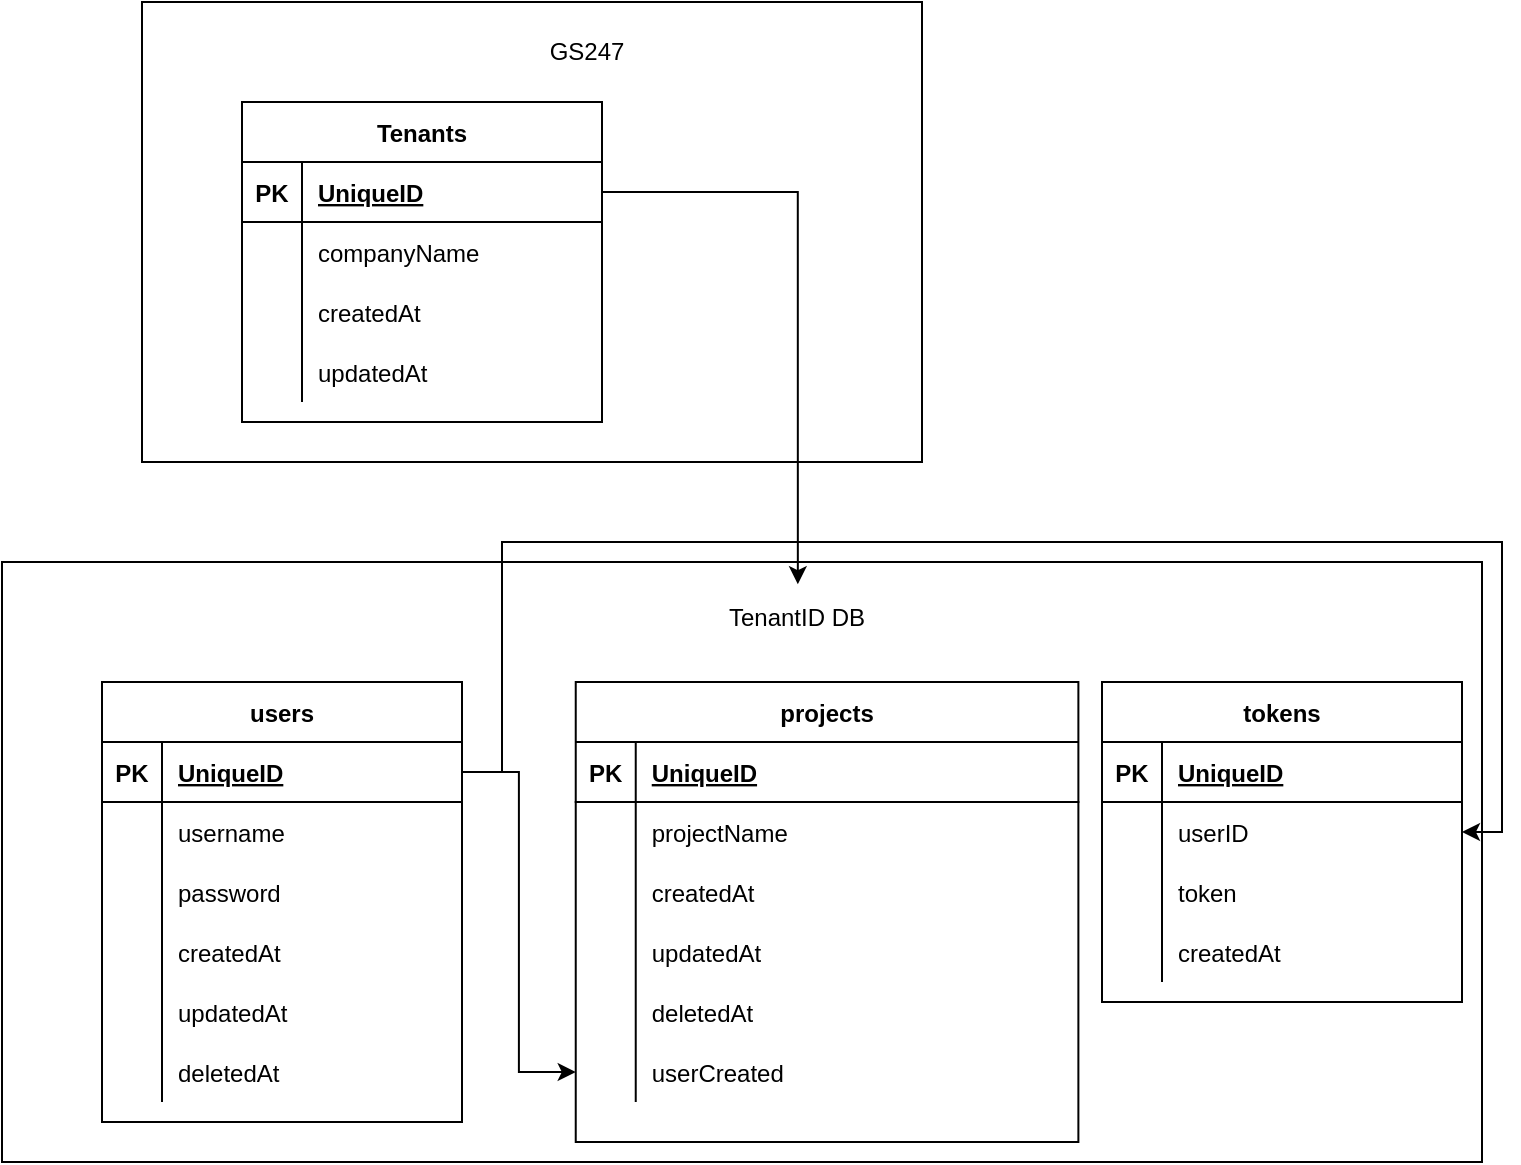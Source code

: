 <mxfile version="15.8.3" type="github">
  <diagram id="R2lEEEUBdFMjLlhIrx00" name="Page-1">
    <mxGraphModel dx="1038" dy="579" grid="1" gridSize="10" guides="1" tooltips="1" connect="1" arrows="1" fold="1" page="1" pageScale="1" pageWidth="850" pageHeight="1100" math="0" shadow="0" extFonts="Permanent Marker^https://fonts.googleapis.com/css?family=Permanent+Marker">
      <root>
        <mxCell id="0" />
        <mxCell id="1" parent="0" />
        <mxCell id="XW6PrUCb70J2-eUUS-3_-31" value="" style="group" vertex="1" connectable="0" parent="1">
          <mxGeometry x="110" y="320" width="740" height="300" as="geometry" />
        </mxCell>
        <mxCell id="XW6PrUCb70J2-eUUS-3_-2" value="" style="rounded=0;whiteSpace=wrap;html=1;" vertex="1" parent="XW6PrUCb70J2-eUUS-3_-31">
          <mxGeometry width="740" height="300" as="geometry" />
        </mxCell>
        <mxCell id="XW6PrUCb70J2-eUUS-3_-17" value="TenantID DB" style="text;html=1;strokeColor=none;fillColor=none;align=center;verticalAlign=middle;whiteSpace=wrap;rounded=0;" vertex="1" parent="XW6PrUCb70J2-eUUS-3_-31">
          <mxGeometry x="279.245" y="11.111" width="237.358" height="33.333" as="geometry" />
        </mxCell>
        <mxCell id="XW6PrUCb70J2-eUUS-3_-38" value="projects" style="shape=table;startSize=30;container=1;collapsible=1;childLayout=tableLayout;fixedRows=1;rowLines=0;fontStyle=1;align=center;resizeLast=1;" vertex="1" parent="XW6PrUCb70J2-eUUS-3_-31">
          <mxGeometry x="286.868" y="60" width="251.321" height="230" as="geometry" />
        </mxCell>
        <mxCell id="XW6PrUCb70J2-eUUS-3_-39" value="" style="shape=partialRectangle;collapsible=0;dropTarget=0;pointerEvents=0;fillColor=none;top=0;left=0;bottom=1;right=0;points=[[0,0.5],[1,0.5]];portConstraint=eastwest;" vertex="1" parent="XW6PrUCb70J2-eUUS-3_-38">
          <mxGeometry y="30" width="251.321" height="30" as="geometry" />
        </mxCell>
        <mxCell id="XW6PrUCb70J2-eUUS-3_-40" value="PK" style="shape=partialRectangle;connectable=0;fillColor=none;top=0;left=0;bottom=0;right=0;fontStyle=1;overflow=hidden;" vertex="1" parent="XW6PrUCb70J2-eUUS-3_-39">
          <mxGeometry width="30" height="30" as="geometry">
            <mxRectangle width="30" height="30" as="alternateBounds" />
          </mxGeometry>
        </mxCell>
        <mxCell id="XW6PrUCb70J2-eUUS-3_-41" value="UniqueID" style="shape=partialRectangle;connectable=0;fillColor=none;top=0;left=0;bottom=0;right=0;align=left;spacingLeft=6;fontStyle=5;overflow=hidden;" vertex="1" parent="XW6PrUCb70J2-eUUS-3_-39">
          <mxGeometry x="30" width="221.321" height="30" as="geometry">
            <mxRectangle width="221.321" height="30" as="alternateBounds" />
          </mxGeometry>
        </mxCell>
        <mxCell id="XW6PrUCb70J2-eUUS-3_-42" value="" style="shape=partialRectangle;collapsible=0;dropTarget=0;pointerEvents=0;fillColor=none;top=0;left=0;bottom=0;right=0;points=[[0,0.5],[1,0.5]];portConstraint=eastwest;" vertex="1" parent="XW6PrUCb70J2-eUUS-3_-38">
          <mxGeometry y="60" width="251.321" height="30" as="geometry" />
        </mxCell>
        <mxCell id="XW6PrUCb70J2-eUUS-3_-43" value="" style="shape=partialRectangle;connectable=0;fillColor=none;top=0;left=0;bottom=0;right=0;editable=1;overflow=hidden;" vertex="1" parent="XW6PrUCb70J2-eUUS-3_-42">
          <mxGeometry width="30" height="30" as="geometry">
            <mxRectangle width="30" height="30" as="alternateBounds" />
          </mxGeometry>
        </mxCell>
        <mxCell id="XW6PrUCb70J2-eUUS-3_-44" value="projectName" style="shape=partialRectangle;connectable=0;fillColor=none;top=0;left=0;bottom=0;right=0;align=left;spacingLeft=6;overflow=hidden;" vertex="1" parent="XW6PrUCb70J2-eUUS-3_-42">
          <mxGeometry x="30" width="221.321" height="30" as="geometry">
            <mxRectangle width="221.321" height="30" as="alternateBounds" />
          </mxGeometry>
        </mxCell>
        <mxCell id="XW6PrUCb70J2-eUUS-3_-45" value="" style="shape=partialRectangle;collapsible=0;dropTarget=0;pointerEvents=0;fillColor=none;top=0;left=0;bottom=0;right=0;points=[[0,0.5],[1,0.5]];portConstraint=eastwest;" vertex="1" parent="XW6PrUCb70J2-eUUS-3_-38">
          <mxGeometry y="90" width="251.321" height="30" as="geometry" />
        </mxCell>
        <mxCell id="XW6PrUCb70J2-eUUS-3_-46" value="" style="shape=partialRectangle;connectable=0;fillColor=none;top=0;left=0;bottom=0;right=0;editable=1;overflow=hidden;" vertex="1" parent="XW6PrUCb70J2-eUUS-3_-45">
          <mxGeometry width="30" height="30" as="geometry">
            <mxRectangle width="30" height="30" as="alternateBounds" />
          </mxGeometry>
        </mxCell>
        <mxCell id="XW6PrUCb70J2-eUUS-3_-47" value="createdAt" style="shape=partialRectangle;connectable=0;fillColor=none;top=0;left=0;bottom=0;right=0;align=left;spacingLeft=6;overflow=hidden;" vertex="1" parent="XW6PrUCb70J2-eUUS-3_-45">
          <mxGeometry x="30" width="221.321" height="30" as="geometry">
            <mxRectangle width="221.321" height="30" as="alternateBounds" />
          </mxGeometry>
        </mxCell>
        <mxCell id="XW6PrUCb70J2-eUUS-3_-48" value="" style="shape=partialRectangle;collapsible=0;dropTarget=0;pointerEvents=0;fillColor=none;top=0;left=0;bottom=0;right=0;points=[[0,0.5],[1,0.5]];portConstraint=eastwest;" vertex="1" parent="XW6PrUCb70J2-eUUS-3_-38">
          <mxGeometry y="120" width="251.321" height="30" as="geometry" />
        </mxCell>
        <mxCell id="XW6PrUCb70J2-eUUS-3_-49" value="" style="shape=partialRectangle;connectable=0;fillColor=none;top=0;left=0;bottom=0;right=0;editable=1;overflow=hidden;" vertex="1" parent="XW6PrUCb70J2-eUUS-3_-48">
          <mxGeometry width="30" height="30" as="geometry">
            <mxRectangle width="30" height="30" as="alternateBounds" />
          </mxGeometry>
        </mxCell>
        <mxCell id="XW6PrUCb70J2-eUUS-3_-50" value="updatedAt" style="shape=partialRectangle;connectable=0;fillColor=none;top=0;left=0;bottom=0;right=0;align=left;spacingLeft=6;overflow=hidden;" vertex="1" parent="XW6PrUCb70J2-eUUS-3_-48">
          <mxGeometry x="30" width="221.321" height="30" as="geometry">
            <mxRectangle width="221.321" height="30" as="alternateBounds" />
          </mxGeometry>
        </mxCell>
        <mxCell id="XW6PrUCb70J2-eUUS-3_-51" value="" style="shape=partialRectangle;collapsible=0;dropTarget=0;pointerEvents=0;fillColor=none;top=0;left=0;bottom=0;right=0;points=[[0,0.5],[1,0.5]];portConstraint=eastwest;" vertex="1" parent="XW6PrUCb70J2-eUUS-3_-38">
          <mxGeometry y="150" width="251.321" height="30" as="geometry" />
        </mxCell>
        <mxCell id="XW6PrUCb70J2-eUUS-3_-52" value="" style="shape=partialRectangle;connectable=0;fillColor=none;top=0;left=0;bottom=0;right=0;editable=1;overflow=hidden;" vertex="1" parent="XW6PrUCb70J2-eUUS-3_-51">
          <mxGeometry width="30" height="30" as="geometry">
            <mxRectangle width="30" height="30" as="alternateBounds" />
          </mxGeometry>
        </mxCell>
        <mxCell id="XW6PrUCb70J2-eUUS-3_-53" value="deletedAt" style="shape=partialRectangle;connectable=0;fillColor=none;top=0;left=0;bottom=0;right=0;align=left;spacingLeft=6;overflow=hidden;" vertex="1" parent="XW6PrUCb70J2-eUUS-3_-51">
          <mxGeometry x="30" width="221.321" height="30" as="geometry">
            <mxRectangle width="221.321" height="30" as="alternateBounds" />
          </mxGeometry>
        </mxCell>
        <mxCell id="XW6PrUCb70J2-eUUS-3_-70" value="" style="shape=partialRectangle;collapsible=0;dropTarget=0;pointerEvents=0;fillColor=none;top=0;left=0;bottom=0;right=0;points=[[0,0.5],[1,0.5]];portConstraint=eastwest;" vertex="1" parent="XW6PrUCb70J2-eUUS-3_-38">
          <mxGeometry y="180" width="251.321" height="30" as="geometry" />
        </mxCell>
        <mxCell id="XW6PrUCb70J2-eUUS-3_-71" value="" style="shape=partialRectangle;connectable=0;fillColor=none;top=0;left=0;bottom=0;right=0;editable=1;overflow=hidden;" vertex="1" parent="XW6PrUCb70J2-eUUS-3_-70">
          <mxGeometry width="30" height="30" as="geometry">
            <mxRectangle width="30" height="30" as="alternateBounds" />
          </mxGeometry>
        </mxCell>
        <mxCell id="XW6PrUCb70J2-eUUS-3_-72" value="userCreated" style="shape=partialRectangle;connectable=0;fillColor=none;top=0;left=0;bottom=0;right=0;align=left;spacingLeft=6;overflow=hidden;" vertex="1" parent="XW6PrUCb70J2-eUUS-3_-70">
          <mxGeometry x="30" width="221.321" height="30" as="geometry">
            <mxRectangle width="221.321" height="30" as="alternateBounds" />
          </mxGeometry>
        </mxCell>
        <mxCell id="XW6PrUCb70J2-eUUS-3_-75" value="tokens" style="shape=table;startSize=30;container=1;collapsible=1;childLayout=tableLayout;fixedRows=1;rowLines=0;fontStyle=1;align=center;resizeLast=1;" vertex="1" parent="XW6PrUCb70J2-eUUS-3_-31">
          <mxGeometry x="550" y="60" width="180" height="160" as="geometry" />
        </mxCell>
        <mxCell id="XW6PrUCb70J2-eUUS-3_-76" value="" style="shape=partialRectangle;collapsible=0;dropTarget=0;pointerEvents=0;fillColor=none;top=0;left=0;bottom=1;right=0;points=[[0,0.5],[1,0.5]];portConstraint=eastwest;" vertex="1" parent="XW6PrUCb70J2-eUUS-3_-75">
          <mxGeometry y="30" width="180" height="30" as="geometry" />
        </mxCell>
        <mxCell id="XW6PrUCb70J2-eUUS-3_-77" value="PK" style="shape=partialRectangle;connectable=0;fillColor=none;top=0;left=0;bottom=0;right=0;fontStyle=1;overflow=hidden;" vertex="1" parent="XW6PrUCb70J2-eUUS-3_-76">
          <mxGeometry width="30" height="30" as="geometry">
            <mxRectangle width="30" height="30" as="alternateBounds" />
          </mxGeometry>
        </mxCell>
        <mxCell id="XW6PrUCb70J2-eUUS-3_-78" value="UniqueID" style="shape=partialRectangle;connectable=0;fillColor=none;top=0;left=0;bottom=0;right=0;align=left;spacingLeft=6;fontStyle=5;overflow=hidden;" vertex="1" parent="XW6PrUCb70J2-eUUS-3_-76">
          <mxGeometry x="30" width="150" height="30" as="geometry">
            <mxRectangle width="150" height="30" as="alternateBounds" />
          </mxGeometry>
        </mxCell>
        <mxCell id="XW6PrUCb70J2-eUUS-3_-79" value="" style="shape=partialRectangle;collapsible=0;dropTarget=0;pointerEvents=0;fillColor=none;top=0;left=0;bottom=0;right=0;points=[[0,0.5],[1,0.5]];portConstraint=eastwest;" vertex="1" parent="XW6PrUCb70J2-eUUS-3_-75">
          <mxGeometry y="60" width="180" height="30" as="geometry" />
        </mxCell>
        <mxCell id="XW6PrUCb70J2-eUUS-3_-80" value="" style="shape=partialRectangle;connectable=0;fillColor=none;top=0;left=0;bottom=0;right=0;editable=1;overflow=hidden;" vertex="1" parent="XW6PrUCb70J2-eUUS-3_-79">
          <mxGeometry width="30" height="30" as="geometry">
            <mxRectangle width="30" height="30" as="alternateBounds" />
          </mxGeometry>
        </mxCell>
        <mxCell id="XW6PrUCb70J2-eUUS-3_-81" value="userID" style="shape=partialRectangle;connectable=0;fillColor=none;top=0;left=0;bottom=0;right=0;align=left;spacingLeft=6;overflow=hidden;" vertex="1" parent="XW6PrUCb70J2-eUUS-3_-79">
          <mxGeometry x="30" width="150" height="30" as="geometry">
            <mxRectangle width="150" height="30" as="alternateBounds" />
          </mxGeometry>
        </mxCell>
        <mxCell id="XW6PrUCb70J2-eUUS-3_-82" value="" style="shape=partialRectangle;collapsible=0;dropTarget=0;pointerEvents=0;fillColor=none;top=0;left=0;bottom=0;right=0;points=[[0,0.5],[1,0.5]];portConstraint=eastwest;" vertex="1" parent="XW6PrUCb70J2-eUUS-3_-75">
          <mxGeometry y="90" width="180" height="30" as="geometry" />
        </mxCell>
        <mxCell id="XW6PrUCb70J2-eUUS-3_-83" value="" style="shape=partialRectangle;connectable=0;fillColor=none;top=0;left=0;bottom=0;right=0;editable=1;overflow=hidden;" vertex="1" parent="XW6PrUCb70J2-eUUS-3_-82">
          <mxGeometry width="30" height="30" as="geometry">
            <mxRectangle width="30" height="30" as="alternateBounds" />
          </mxGeometry>
        </mxCell>
        <mxCell id="XW6PrUCb70J2-eUUS-3_-84" value="token" style="shape=partialRectangle;connectable=0;fillColor=none;top=0;left=0;bottom=0;right=0;align=left;spacingLeft=6;overflow=hidden;" vertex="1" parent="XW6PrUCb70J2-eUUS-3_-82">
          <mxGeometry x="30" width="150" height="30" as="geometry">
            <mxRectangle width="150" height="30" as="alternateBounds" />
          </mxGeometry>
        </mxCell>
        <mxCell id="XW6PrUCb70J2-eUUS-3_-85" value="" style="shape=partialRectangle;collapsible=0;dropTarget=0;pointerEvents=0;fillColor=none;top=0;left=0;bottom=0;right=0;points=[[0,0.5],[1,0.5]];portConstraint=eastwest;" vertex="1" parent="XW6PrUCb70J2-eUUS-3_-75">
          <mxGeometry y="120" width="180" height="30" as="geometry" />
        </mxCell>
        <mxCell id="XW6PrUCb70J2-eUUS-3_-86" value="" style="shape=partialRectangle;connectable=0;fillColor=none;top=0;left=0;bottom=0;right=0;editable=1;overflow=hidden;" vertex="1" parent="XW6PrUCb70J2-eUUS-3_-85">
          <mxGeometry width="30" height="30" as="geometry">
            <mxRectangle width="30" height="30" as="alternateBounds" />
          </mxGeometry>
        </mxCell>
        <mxCell id="XW6PrUCb70J2-eUUS-3_-87" value="createdAt" style="shape=partialRectangle;connectable=0;fillColor=none;top=0;left=0;bottom=0;right=0;align=left;spacingLeft=6;overflow=hidden;" vertex="1" parent="XW6PrUCb70J2-eUUS-3_-85">
          <mxGeometry x="30" width="150" height="30" as="geometry">
            <mxRectangle width="150" height="30" as="alternateBounds" />
          </mxGeometry>
        </mxCell>
        <mxCell id="XW6PrUCb70J2-eUUS-3_-1" value="" style="rounded=0;whiteSpace=wrap;html=1;" vertex="1" parent="1">
          <mxGeometry x="180" y="40" width="390" height="230" as="geometry" />
        </mxCell>
        <mxCell id="XW6PrUCb70J2-eUUS-3_-3" value="GS247" style="text;html=1;strokeColor=none;fillColor=none;align=center;verticalAlign=middle;whiteSpace=wrap;rounded=0;" vertex="1" parent="1">
          <mxGeometry x="345" y="50" width="115" height="30" as="geometry" />
        </mxCell>
        <mxCell id="XW6PrUCb70J2-eUUS-3_-4" value="Tenants" style="shape=table;startSize=30;container=1;collapsible=1;childLayout=tableLayout;fixedRows=1;rowLines=0;fontStyle=1;align=center;resizeLast=1;" vertex="1" parent="1">
          <mxGeometry x="230" y="90" width="180" height="160" as="geometry" />
        </mxCell>
        <mxCell id="XW6PrUCb70J2-eUUS-3_-5" value="" style="shape=partialRectangle;collapsible=0;dropTarget=0;pointerEvents=0;fillColor=none;top=0;left=0;bottom=1;right=0;points=[[0,0.5],[1,0.5]];portConstraint=eastwest;" vertex="1" parent="XW6PrUCb70J2-eUUS-3_-4">
          <mxGeometry y="30" width="180" height="30" as="geometry" />
        </mxCell>
        <mxCell id="XW6PrUCb70J2-eUUS-3_-6" value="PK" style="shape=partialRectangle;connectable=0;fillColor=none;top=0;left=0;bottom=0;right=0;fontStyle=1;overflow=hidden;" vertex="1" parent="XW6PrUCb70J2-eUUS-3_-5">
          <mxGeometry width="30" height="30" as="geometry">
            <mxRectangle width="30" height="30" as="alternateBounds" />
          </mxGeometry>
        </mxCell>
        <mxCell id="XW6PrUCb70J2-eUUS-3_-7" value="UniqueID" style="shape=partialRectangle;connectable=0;fillColor=none;top=0;left=0;bottom=0;right=0;align=left;spacingLeft=6;fontStyle=5;overflow=hidden;" vertex="1" parent="XW6PrUCb70J2-eUUS-3_-5">
          <mxGeometry x="30" width="150" height="30" as="geometry">
            <mxRectangle width="150" height="30" as="alternateBounds" />
          </mxGeometry>
        </mxCell>
        <mxCell id="XW6PrUCb70J2-eUUS-3_-8" value="" style="shape=partialRectangle;collapsible=0;dropTarget=0;pointerEvents=0;fillColor=none;top=0;left=0;bottom=0;right=0;points=[[0,0.5],[1,0.5]];portConstraint=eastwest;" vertex="1" parent="XW6PrUCb70J2-eUUS-3_-4">
          <mxGeometry y="60" width="180" height="30" as="geometry" />
        </mxCell>
        <mxCell id="XW6PrUCb70J2-eUUS-3_-9" value="" style="shape=partialRectangle;connectable=0;fillColor=none;top=0;left=0;bottom=0;right=0;editable=1;overflow=hidden;" vertex="1" parent="XW6PrUCb70J2-eUUS-3_-8">
          <mxGeometry width="30" height="30" as="geometry">
            <mxRectangle width="30" height="30" as="alternateBounds" />
          </mxGeometry>
        </mxCell>
        <mxCell id="XW6PrUCb70J2-eUUS-3_-10" value="companyName" style="shape=partialRectangle;connectable=0;fillColor=none;top=0;left=0;bottom=0;right=0;align=left;spacingLeft=6;overflow=hidden;" vertex="1" parent="XW6PrUCb70J2-eUUS-3_-8">
          <mxGeometry x="30" width="150" height="30" as="geometry">
            <mxRectangle width="150" height="30" as="alternateBounds" />
          </mxGeometry>
        </mxCell>
        <mxCell id="XW6PrUCb70J2-eUUS-3_-11" value="" style="shape=partialRectangle;collapsible=0;dropTarget=0;pointerEvents=0;fillColor=none;top=0;left=0;bottom=0;right=0;points=[[0,0.5],[1,0.5]];portConstraint=eastwest;" vertex="1" parent="XW6PrUCb70J2-eUUS-3_-4">
          <mxGeometry y="90" width="180" height="30" as="geometry" />
        </mxCell>
        <mxCell id="XW6PrUCb70J2-eUUS-3_-12" value="" style="shape=partialRectangle;connectable=0;fillColor=none;top=0;left=0;bottom=0;right=0;editable=1;overflow=hidden;" vertex="1" parent="XW6PrUCb70J2-eUUS-3_-11">
          <mxGeometry width="30" height="30" as="geometry">
            <mxRectangle width="30" height="30" as="alternateBounds" />
          </mxGeometry>
        </mxCell>
        <mxCell id="XW6PrUCb70J2-eUUS-3_-13" value="createdAt" style="shape=partialRectangle;connectable=0;fillColor=none;top=0;left=0;bottom=0;right=0;align=left;spacingLeft=6;overflow=hidden;" vertex="1" parent="XW6PrUCb70J2-eUUS-3_-11">
          <mxGeometry x="30" width="150" height="30" as="geometry">
            <mxRectangle width="150" height="30" as="alternateBounds" />
          </mxGeometry>
        </mxCell>
        <mxCell id="XW6PrUCb70J2-eUUS-3_-14" value="" style="shape=partialRectangle;collapsible=0;dropTarget=0;pointerEvents=0;fillColor=none;top=0;left=0;bottom=0;right=0;points=[[0,0.5],[1,0.5]];portConstraint=eastwest;" vertex="1" parent="XW6PrUCb70J2-eUUS-3_-4">
          <mxGeometry y="120" width="180" height="30" as="geometry" />
        </mxCell>
        <mxCell id="XW6PrUCb70J2-eUUS-3_-15" value="" style="shape=partialRectangle;connectable=0;fillColor=none;top=0;left=0;bottom=0;right=0;editable=1;overflow=hidden;" vertex="1" parent="XW6PrUCb70J2-eUUS-3_-14">
          <mxGeometry width="30" height="30" as="geometry">
            <mxRectangle width="30" height="30" as="alternateBounds" />
          </mxGeometry>
        </mxCell>
        <mxCell id="XW6PrUCb70J2-eUUS-3_-16" value="updatedAt" style="shape=partialRectangle;connectable=0;fillColor=none;top=0;left=0;bottom=0;right=0;align=left;spacingLeft=6;overflow=hidden;" vertex="1" parent="XW6PrUCb70J2-eUUS-3_-14">
          <mxGeometry x="30" width="150" height="30" as="geometry">
            <mxRectangle width="150" height="30" as="alternateBounds" />
          </mxGeometry>
        </mxCell>
        <mxCell id="XW6PrUCb70J2-eUUS-3_-18" value="users" style="shape=table;startSize=30;container=1;collapsible=1;childLayout=tableLayout;fixedRows=1;rowLines=0;fontStyle=1;align=center;resizeLast=1;" vertex="1" parent="1">
          <mxGeometry x="160" y="380" width="180" height="220" as="geometry" />
        </mxCell>
        <mxCell id="XW6PrUCb70J2-eUUS-3_-19" value="" style="shape=partialRectangle;collapsible=0;dropTarget=0;pointerEvents=0;fillColor=none;top=0;left=0;bottom=1;right=0;points=[[0,0.5],[1,0.5]];portConstraint=eastwest;" vertex="1" parent="XW6PrUCb70J2-eUUS-3_-18">
          <mxGeometry y="30" width="180" height="30" as="geometry" />
        </mxCell>
        <mxCell id="XW6PrUCb70J2-eUUS-3_-20" value="PK" style="shape=partialRectangle;connectable=0;fillColor=none;top=0;left=0;bottom=0;right=0;fontStyle=1;overflow=hidden;" vertex="1" parent="XW6PrUCb70J2-eUUS-3_-19">
          <mxGeometry width="30" height="30" as="geometry">
            <mxRectangle width="30" height="30" as="alternateBounds" />
          </mxGeometry>
        </mxCell>
        <mxCell id="XW6PrUCb70J2-eUUS-3_-21" value="UniqueID" style="shape=partialRectangle;connectable=0;fillColor=none;top=0;left=0;bottom=0;right=0;align=left;spacingLeft=6;fontStyle=5;overflow=hidden;" vertex="1" parent="XW6PrUCb70J2-eUUS-3_-19">
          <mxGeometry x="30" width="150" height="30" as="geometry">
            <mxRectangle width="150" height="30" as="alternateBounds" />
          </mxGeometry>
        </mxCell>
        <mxCell id="XW6PrUCb70J2-eUUS-3_-22" value="" style="shape=partialRectangle;collapsible=0;dropTarget=0;pointerEvents=0;fillColor=none;top=0;left=0;bottom=0;right=0;points=[[0,0.5],[1,0.5]];portConstraint=eastwest;" vertex="1" parent="XW6PrUCb70J2-eUUS-3_-18">
          <mxGeometry y="60" width="180" height="30" as="geometry" />
        </mxCell>
        <mxCell id="XW6PrUCb70J2-eUUS-3_-23" value="" style="shape=partialRectangle;connectable=0;fillColor=none;top=0;left=0;bottom=0;right=0;editable=1;overflow=hidden;" vertex="1" parent="XW6PrUCb70J2-eUUS-3_-22">
          <mxGeometry width="30" height="30" as="geometry">
            <mxRectangle width="30" height="30" as="alternateBounds" />
          </mxGeometry>
        </mxCell>
        <mxCell id="XW6PrUCb70J2-eUUS-3_-24" value="username" style="shape=partialRectangle;connectable=0;fillColor=none;top=0;left=0;bottom=0;right=0;align=left;spacingLeft=6;overflow=hidden;" vertex="1" parent="XW6PrUCb70J2-eUUS-3_-22">
          <mxGeometry x="30" width="150" height="30" as="geometry">
            <mxRectangle width="150" height="30" as="alternateBounds" />
          </mxGeometry>
        </mxCell>
        <mxCell id="XW6PrUCb70J2-eUUS-3_-25" value="" style="shape=partialRectangle;collapsible=0;dropTarget=0;pointerEvents=0;fillColor=none;top=0;left=0;bottom=0;right=0;points=[[0,0.5],[1,0.5]];portConstraint=eastwest;" vertex="1" parent="XW6PrUCb70J2-eUUS-3_-18">
          <mxGeometry y="90" width="180" height="30" as="geometry" />
        </mxCell>
        <mxCell id="XW6PrUCb70J2-eUUS-3_-26" value="" style="shape=partialRectangle;connectable=0;fillColor=none;top=0;left=0;bottom=0;right=0;editable=1;overflow=hidden;" vertex="1" parent="XW6PrUCb70J2-eUUS-3_-25">
          <mxGeometry width="30" height="30" as="geometry">
            <mxRectangle width="30" height="30" as="alternateBounds" />
          </mxGeometry>
        </mxCell>
        <mxCell id="XW6PrUCb70J2-eUUS-3_-27" value="password" style="shape=partialRectangle;connectable=0;fillColor=none;top=0;left=0;bottom=0;right=0;align=left;spacingLeft=6;overflow=hidden;" vertex="1" parent="XW6PrUCb70J2-eUUS-3_-25">
          <mxGeometry x="30" width="150" height="30" as="geometry">
            <mxRectangle width="150" height="30" as="alternateBounds" />
          </mxGeometry>
        </mxCell>
        <mxCell id="XW6PrUCb70J2-eUUS-3_-28" value="" style="shape=partialRectangle;collapsible=0;dropTarget=0;pointerEvents=0;fillColor=none;top=0;left=0;bottom=0;right=0;points=[[0,0.5],[1,0.5]];portConstraint=eastwest;" vertex="1" parent="XW6PrUCb70J2-eUUS-3_-18">
          <mxGeometry y="120" width="180" height="30" as="geometry" />
        </mxCell>
        <mxCell id="XW6PrUCb70J2-eUUS-3_-29" value="" style="shape=partialRectangle;connectable=0;fillColor=none;top=0;left=0;bottom=0;right=0;editable=1;overflow=hidden;" vertex="1" parent="XW6PrUCb70J2-eUUS-3_-28">
          <mxGeometry width="30" height="30" as="geometry">
            <mxRectangle width="30" height="30" as="alternateBounds" />
          </mxGeometry>
        </mxCell>
        <mxCell id="XW6PrUCb70J2-eUUS-3_-30" value="createdAt" style="shape=partialRectangle;connectable=0;fillColor=none;top=0;left=0;bottom=0;right=0;align=left;spacingLeft=6;overflow=hidden;" vertex="1" parent="XW6PrUCb70J2-eUUS-3_-28">
          <mxGeometry x="30" width="150" height="30" as="geometry">
            <mxRectangle width="150" height="30" as="alternateBounds" />
          </mxGeometry>
        </mxCell>
        <mxCell id="XW6PrUCb70J2-eUUS-3_-32" value="" style="shape=partialRectangle;collapsible=0;dropTarget=0;pointerEvents=0;fillColor=none;top=0;left=0;bottom=0;right=0;points=[[0,0.5],[1,0.5]];portConstraint=eastwest;" vertex="1" parent="XW6PrUCb70J2-eUUS-3_-18">
          <mxGeometry y="150" width="180" height="30" as="geometry" />
        </mxCell>
        <mxCell id="XW6PrUCb70J2-eUUS-3_-33" value="" style="shape=partialRectangle;connectable=0;fillColor=none;top=0;left=0;bottom=0;right=0;editable=1;overflow=hidden;" vertex="1" parent="XW6PrUCb70J2-eUUS-3_-32">
          <mxGeometry width="30" height="30" as="geometry">
            <mxRectangle width="30" height="30" as="alternateBounds" />
          </mxGeometry>
        </mxCell>
        <mxCell id="XW6PrUCb70J2-eUUS-3_-34" value="updatedAt" style="shape=partialRectangle;connectable=0;fillColor=none;top=0;left=0;bottom=0;right=0;align=left;spacingLeft=6;overflow=hidden;" vertex="1" parent="XW6PrUCb70J2-eUUS-3_-32">
          <mxGeometry x="30" width="150" height="30" as="geometry">
            <mxRectangle width="150" height="30" as="alternateBounds" />
          </mxGeometry>
        </mxCell>
        <mxCell id="XW6PrUCb70J2-eUUS-3_-35" value="" style="shape=partialRectangle;collapsible=0;dropTarget=0;pointerEvents=0;fillColor=none;top=0;left=0;bottom=0;right=0;points=[[0,0.5],[1,0.5]];portConstraint=eastwest;" vertex="1" parent="XW6PrUCb70J2-eUUS-3_-18">
          <mxGeometry y="180" width="180" height="30" as="geometry" />
        </mxCell>
        <mxCell id="XW6PrUCb70J2-eUUS-3_-36" value="" style="shape=partialRectangle;connectable=0;fillColor=none;top=0;left=0;bottom=0;right=0;editable=1;overflow=hidden;" vertex="1" parent="XW6PrUCb70J2-eUUS-3_-35">
          <mxGeometry width="30" height="30" as="geometry">
            <mxRectangle width="30" height="30" as="alternateBounds" />
          </mxGeometry>
        </mxCell>
        <mxCell id="XW6PrUCb70J2-eUUS-3_-37" value="deletedAt" style="shape=partialRectangle;connectable=0;fillColor=none;top=0;left=0;bottom=0;right=0;align=left;spacingLeft=6;overflow=hidden;" vertex="1" parent="XW6PrUCb70J2-eUUS-3_-35">
          <mxGeometry x="30" width="150" height="30" as="geometry">
            <mxRectangle width="150" height="30" as="alternateBounds" />
          </mxGeometry>
        </mxCell>
        <mxCell id="XW6PrUCb70J2-eUUS-3_-73" style="edgeStyle=orthogonalEdgeStyle;rounded=0;orthogonalLoop=1;jettySize=auto;html=1;entryX=0.5;entryY=0;entryDx=0;entryDy=0;" edge="1" parent="1" source="XW6PrUCb70J2-eUUS-3_-5" target="XW6PrUCb70J2-eUUS-3_-17">
          <mxGeometry relative="1" as="geometry" />
        </mxCell>
        <mxCell id="XW6PrUCb70J2-eUUS-3_-74" style="edgeStyle=orthogonalEdgeStyle;rounded=0;orthogonalLoop=1;jettySize=auto;html=1;" edge="1" parent="1" source="XW6PrUCb70J2-eUUS-3_-19" target="XW6PrUCb70J2-eUUS-3_-70">
          <mxGeometry relative="1" as="geometry" />
        </mxCell>
        <mxCell id="XW6PrUCb70J2-eUUS-3_-88" style="edgeStyle=orthogonalEdgeStyle;rounded=0;orthogonalLoop=1;jettySize=auto;html=1;entryX=1;entryY=0.5;entryDx=0;entryDy=0;" edge="1" parent="1" source="XW6PrUCb70J2-eUUS-3_-19" target="XW6PrUCb70J2-eUUS-3_-79">
          <mxGeometry relative="1" as="geometry">
            <Array as="points">
              <mxPoint x="360" y="425" />
              <mxPoint x="360" y="310" />
              <mxPoint x="860" y="310" />
              <mxPoint x="860" y="455" />
            </Array>
          </mxGeometry>
        </mxCell>
      </root>
    </mxGraphModel>
  </diagram>
</mxfile>
